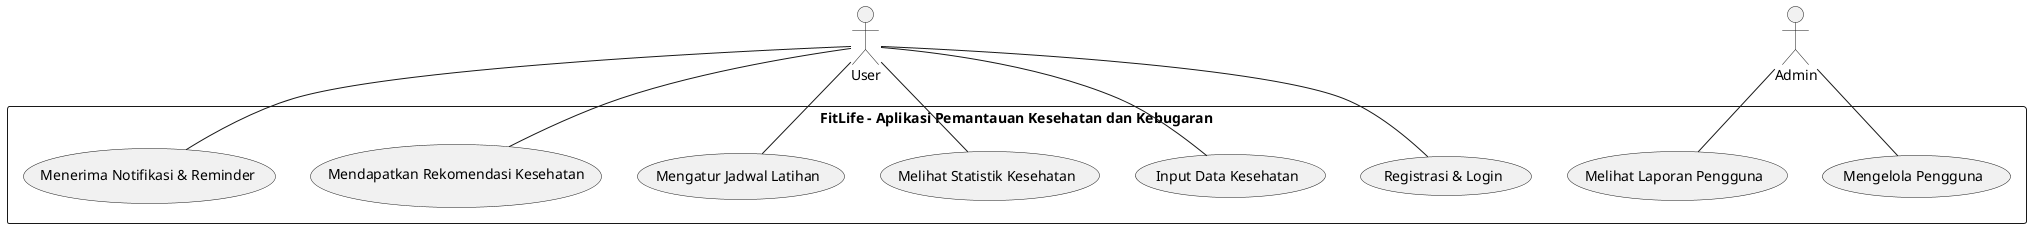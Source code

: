 @startuml

actor "User" as User
actor "Admin" as Admin

rectangle "FitLife - Aplikasi Pemantauan Kesehatan dan Kebugaran" {
    usecase "Registrasi & Login" as UC1
    usecase "Input Data Kesehatan" as UC2
    usecase "Melihat Statistik Kesehatan" as UC3
    usecase "Mengatur Jadwal Latihan" as UC4
    usecase "Mendapatkan Rekomendasi Kesehatan" as UC5
    usecase "Menerima Notifikasi & Reminder" as UC6
    usecase "Mengelola Pengguna" as UC7
    usecase "Melihat Laporan Pengguna" as UC8
}

User -- UC1
User -- UC2
User -- UC3
User -- UC4
User -- UC5
User -- UC6

Admin -- UC7
Admin -- UC8

@enduml